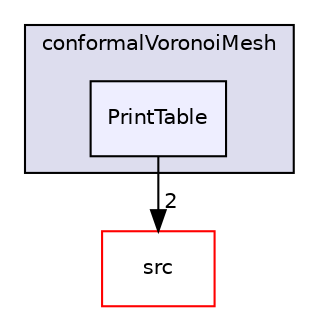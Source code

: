 digraph "applications/utilities/mesh/generation/foamyMesh/conformalVoronoiMesh/PrintTable" {
  bgcolor=transparent;
  compound=true
  node [ fontsize="10", fontname="Helvetica"];
  edge [ labelfontsize="10", labelfontname="Helvetica"];
  subgraph clusterdir_616e89101b4d92e7765258ddbabd9ee1 {
    graph [ bgcolor="#ddddee", pencolor="black", label="conformalVoronoiMesh" fontname="Helvetica", fontsize="10", URL="dir_616e89101b4d92e7765258ddbabd9ee1.html"]
  dir_ea31207574f2fed1e7843919a636f288 [shape=box, label="PrintTable", style="filled", fillcolor="#eeeeff", pencolor="black", URL="dir_ea31207574f2fed1e7843919a636f288.html"];
  }
  dir_68267d1309a1af8e8297ef4c3efbcdba [shape=box label="src" color="red" URL="dir_68267d1309a1af8e8297ef4c3efbcdba.html"];
  dir_ea31207574f2fed1e7843919a636f288->dir_68267d1309a1af8e8297ef4c3efbcdba [headlabel="2", labeldistance=1.5 headhref="dir_000559_000730.html"];
}
